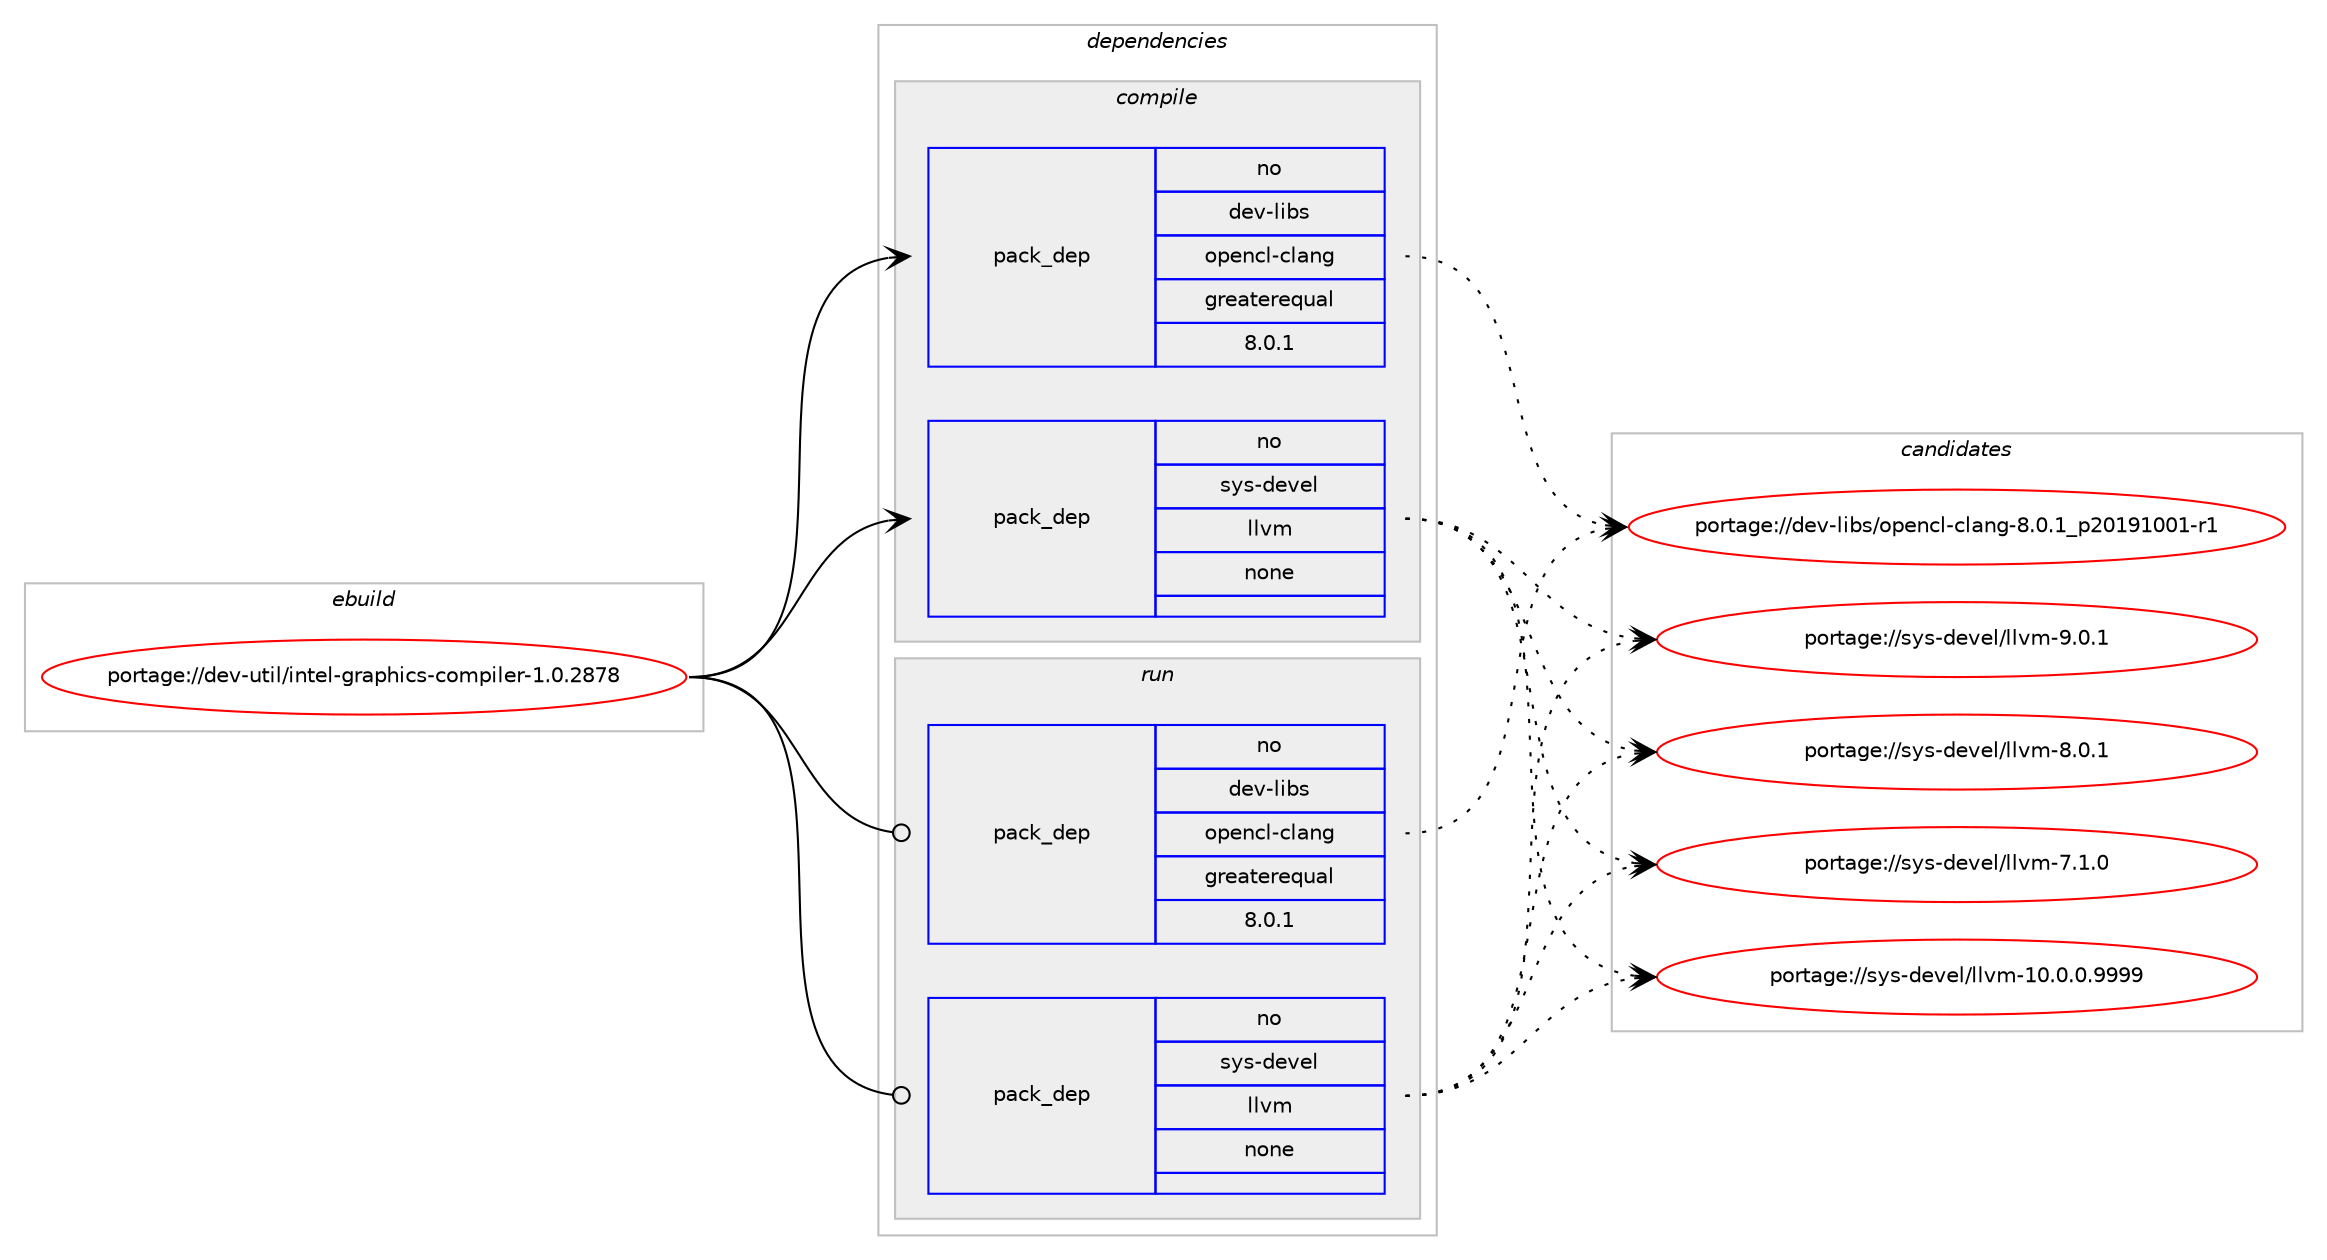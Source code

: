 digraph prolog {

# *************
# Graph options
# *************

newrank=true;
concentrate=true;
compound=true;
graph [rankdir=LR,fontname=Helvetica,fontsize=10,ranksep=1.5];#, ranksep=2.5, nodesep=0.2];
edge  [arrowhead=vee];
node  [fontname=Helvetica,fontsize=10];

# **********
# The ebuild
# **********

subgraph cluster_leftcol {
color=gray;
label=<<i>ebuild</i>>;
id [label="portage://dev-util/intel-graphics-compiler-1.0.2878", color=red, width=4, href="../dev-util/intel-graphics-compiler-1.0.2878.svg"];
}

# ****************
# The dependencies
# ****************

subgraph cluster_midcol {
color=gray;
label=<<i>dependencies</i>>;
subgraph cluster_compile {
fillcolor="#eeeeee";
style=filled;
label=<<i>compile</i>>;
subgraph pack233756 {
dependency300666 [label=<<TABLE BORDER="0" CELLBORDER="1" CELLSPACING="0" CELLPADDING="4" WIDTH="220"><TR><TD ROWSPAN="6" CELLPADDING="30">pack_dep</TD></TR><TR><TD WIDTH="110">no</TD></TR><TR><TD>dev-libs</TD></TR><TR><TD>opencl-clang</TD></TR><TR><TD>greaterequal</TD></TR><TR><TD>8.0.1</TD></TR></TABLE>>, shape=none, color=blue];
}
id:e -> dependency300666:w [weight=20,style="solid",arrowhead="vee"];
subgraph pack233757 {
dependency300667 [label=<<TABLE BORDER="0" CELLBORDER="1" CELLSPACING="0" CELLPADDING="4" WIDTH="220"><TR><TD ROWSPAN="6" CELLPADDING="30">pack_dep</TD></TR><TR><TD WIDTH="110">no</TD></TR><TR><TD>sys-devel</TD></TR><TR><TD>llvm</TD></TR><TR><TD>none</TD></TR><TR><TD></TD></TR></TABLE>>, shape=none, color=blue];
}
id:e -> dependency300667:w [weight=20,style="solid",arrowhead="vee"];
}
subgraph cluster_compileandrun {
fillcolor="#eeeeee";
style=filled;
label=<<i>compile and run</i>>;
}
subgraph cluster_run {
fillcolor="#eeeeee";
style=filled;
label=<<i>run</i>>;
subgraph pack233758 {
dependency300668 [label=<<TABLE BORDER="0" CELLBORDER="1" CELLSPACING="0" CELLPADDING="4" WIDTH="220"><TR><TD ROWSPAN="6" CELLPADDING="30">pack_dep</TD></TR><TR><TD WIDTH="110">no</TD></TR><TR><TD>dev-libs</TD></TR><TR><TD>opencl-clang</TD></TR><TR><TD>greaterequal</TD></TR><TR><TD>8.0.1</TD></TR></TABLE>>, shape=none, color=blue];
}
id:e -> dependency300668:w [weight=20,style="solid",arrowhead="odot"];
subgraph pack233759 {
dependency300669 [label=<<TABLE BORDER="0" CELLBORDER="1" CELLSPACING="0" CELLPADDING="4" WIDTH="220"><TR><TD ROWSPAN="6" CELLPADDING="30">pack_dep</TD></TR><TR><TD WIDTH="110">no</TD></TR><TR><TD>sys-devel</TD></TR><TR><TD>llvm</TD></TR><TR><TD>none</TD></TR><TR><TD></TD></TR></TABLE>>, shape=none, color=blue];
}
id:e -> dependency300669:w [weight=20,style="solid",arrowhead="odot"];
}
}

# **************
# The candidates
# **************

subgraph cluster_choices {
rank=same;
color=gray;
label=<<i>candidates</i>>;

subgraph choice233756 {
color=black;
nodesep=1;
choice100101118451081059811547111112101110991084599108971101034556464846499511250484957494848494511449 [label="portage://dev-libs/opencl-clang-8.0.1_p20191001-r1", color=red, width=4,href="../dev-libs/opencl-clang-8.0.1_p20191001-r1.svg"];
dependency300666:e -> choice100101118451081059811547111112101110991084599108971101034556464846499511250484957494848494511449:w [style=dotted,weight="100"];
}
subgraph choice233757 {
color=black;
nodesep=1;
choice1151211154510010111810110847108108118109455746484649 [label="portage://sys-devel/llvm-9.0.1", color=red, width=4,href="../sys-devel/llvm-9.0.1.svg"];
choice1151211154510010111810110847108108118109455646484649 [label="portage://sys-devel/llvm-8.0.1", color=red, width=4,href="../sys-devel/llvm-8.0.1.svg"];
choice1151211154510010111810110847108108118109455546494648 [label="portage://sys-devel/llvm-7.1.0", color=red, width=4,href="../sys-devel/llvm-7.1.0.svg"];
choice1151211154510010111810110847108108118109454948464846484657575757 [label="portage://sys-devel/llvm-10.0.0.9999", color=red, width=4,href="../sys-devel/llvm-10.0.0.9999.svg"];
dependency300667:e -> choice1151211154510010111810110847108108118109455746484649:w [style=dotted,weight="100"];
dependency300667:e -> choice1151211154510010111810110847108108118109455646484649:w [style=dotted,weight="100"];
dependency300667:e -> choice1151211154510010111810110847108108118109455546494648:w [style=dotted,weight="100"];
dependency300667:e -> choice1151211154510010111810110847108108118109454948464846484657575757:w [style=dotted,weight="100"];
}
subgraph choice233758 {
color=black;
nodesep=1;
choice100101118451081059811547111112101110991084599108971101034556464846499511250484957494848494511449 [label="portage://dev-libs/opencl-clang-8.0.1_p20191001-r1", color=red, width=4,href="../dev-libs/opencl-clang-8.0.1_p20191001-r1.svg"];
dependency300668:e -> choice100101118451081059811547111112101110991084599108971101034556464846499511250484957494848494511449:w [style=dotted,weight="100"];
}
subgraph choice233759 {
color=black;
nodesep=1;
choice1151211154510010111810110847108108118109455746484649 [label="portage://sys-devel/llvm-9.0.1", color=red, width=4,href="../sys-devel/llvm-9.0.1.svg"];
choice1151211154510010111810110847108108118109455646484649 [label="portage://sys-devel/llvm-8.0.1", color=red, width=4,href="../sys-devel/llvm-8.0.1.svg"];
choice1151211154510010111810110847108108118109455546494648 [label="portage://sys-devel/llvm-7.1.0", color=red, width=4,href="../sys-devel/llvm-7.1.0.svg"];
choice1151211154510010111810110847108108118109454948464846484657575757 [label="portage://sys-devel/llvm-10.0.0.9999", color=red, width=4,href="../sys-devel/llvm-10.0.0.9999.svg"];
dependency300669:e -> choice1151211154510010111810110847108108118109455746484649:w [style=dotted,weight="100"];
dependency300669:e -> choice1151211154510010111810110847108108118109455646484649:w [style=dotted,weight="100"];
dependency300669:e -> choice1151211154510010111810110847108108118109455546494648:w [style=dotted,weight="100"];
dependency300669:e -> choice1151211154510010111810110847108108118109454948464846484657575757:w [style=dotted,weight="100"];
}
}

}
